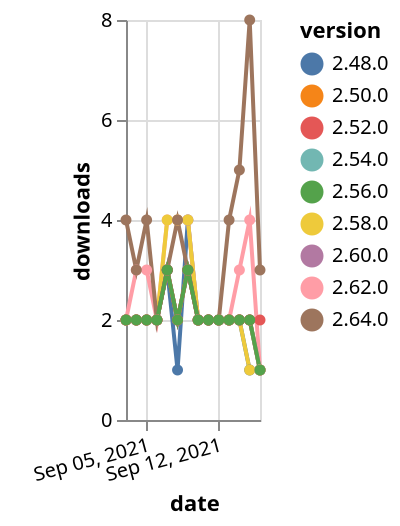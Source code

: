 {"$schema": "https://vega.github.io/schema/vega-lite/v5.json", "description": "A simple bar chart with embedded data.", "data": {"values": [{"date": "2021-09-03", "total": 2263, "delta": 2, "version": "2.54.0"}, {"date": "2021-09-04", "total": 2265, "delta": 2, "version": "2.54.0"}, {"date": "2021-09-05", "total": 2267, "delta": 2, "version": "2.54.0"}, {"date": "2021-09-06", "total": 2269, "delta": 2, "version": "2.54.0"}, {"date": "2021-09-07", "total": 2272, "delta": 3, "version": "2.54.0"}, {"date": "2021-09-08", "total": 2274, "delta": 2, "version": "2.54.0"}, {"date": "2021-09-09", "total": 2277, "delta": 3, "version": "2.54.0"}, {"date": "2021-09-10", "total": 2279, "delta": 2, "version": "2.54.0"}, {"date": "2021-09-11", "total": 2281, "delta": 2, "version": "2.54.0"}, {"date": "2021-09-12", "total": 2283, "delta": 2, "version": "2.54.0"}, {"date": "2021-09-13", "total": 2285, "delta": 2, "version": "2.54.0"}, {"date": "2021-09-14", "total": 2287, "delta": 2, "version": "2.54.0"}, {"date": "2021-09-15", "total": 2289, "delta": 2, "version": "2.54.0"}, {"date": "2021-09-16", "total": 2290, "delta": 1, "version": "2.54.0"}, {"date": "2021-09-03", "total": 2672, "delta": 2, "version": "2.48.0"}, {"date": "2021-09-04", "total": 2674, "delta": 2, "version": "2.48.0"}, {"date": "2021-09-05", "total": 2676, "delta": 2, "version": "2.48.0"}, {"date": "2021-09-06", "total": 2678, "delta": 2, "version": "2.48.0"}, {"date": "2021-09-07", "total": 2681, "delta": 3, "version": "2.48.0"}, {"date": "2021-09-08", "total": 2682, "delta": 1, "version": "2.48.0"}, {"date": "2021-09-09", "total": 2686, "delta": 4, "version": "2.48.0"}, {"date": "2021-09-10", "total": 2688, "delta": 2, "version": "2.48.0"}, {"date": "2021-09-11", "total": 2690, "delta": 2, "version": "2.48.0"}, {"date": "2021-09-12", "total": 2692, "delta": 2, "version": "2.48.0"}, {"date": "2021-09-13", "total": 2694, "delta": 2, "version": "2.48.0"}, {"date": "2021-09-14", "total": 2696, "delta": 2, "version": "2.48.0"}, {"date": "2021-09-15", "total": 2697, "delta": 1, "version": "2.48.0"}, {"date": "2021-09-16", "total": 2698, "delta": 1, "version": "2.48.0"}, {"date": "2021-09-03", "total": 2798, "delta": 2, "version": "2.50.0"}, {"date": "2021-09-04", "total": 2800, "delta": 2, "version": "2.50.0"}, {"date": "2021-09-05", "total": 2802, "delta": 2, "version": "2.50.0"}, {"date": "2021-09-06", "total": 2804, "delta": 2, "version": "2.50.0"}, {"date": "2021-09-07", "total": 2807, "delta": 3, "version": "2.50.0"}, {"date": "2021-09-08", "total": 2809, "delta": 2, "version": "2.50.0"}, {"date": "2021-09-09", "total": 2812, "delta": 3, "version": "2.50.0"}, {"date": "2021-09-10", "total": 2814, "delta": 2, "version": "2.50.0"}, {"date": "2021-09-11", "total": 2816, "delta": 2, "version": "2.50.0"}, {"date": "2021-09-12", "total": 2818, "delta": 2, "version": "2.50.0"}, {"date": "2021-09-13", "total": 2820, "delta": 2, "version": "2.50.0"}, {"date": "2021-09-14", "total": 2822, "delta": 2, "version": "2.50.0"}, {"date": "2021-09-15", "total": 2824, "delta": 2, "version": "2.50.0"}, {"date": "2021-09-16", "total": 2825, "delta": 1, "version": "2.50.0"}, {"date": "2021-09-03", "total": 785, "delta": 2, "version": "2.62.0"}, {"date": "2021-09-04", "total": 788, "delta": 3, "version": "2.62.0"}, {"date": "2021-09-05", "total": 791, "delta": 3, "version": "2.62.0"}, {"date": "2021-09-06", "total": 793, "delta": 2, "version": "2.62.0"}, {"date": "2021-09-07", "total": 797, "delta": 4, "version": "2.62.0"}, {"date": "2021-09-08", "total": 801, "delta": 4, "version": "2.62.0"}, {"date": "2021-09-09", "total": 805, "delta": 4, "version": "2.62.0"}, {"date": "2021-09-10", "total": 807, "delta": 2, "version": "2.62.0"}, {"date": "2021-09-11", "total": 809, "delta": 2, "version": "2.62.0"}, {"date": "2021-09-12", "total": 811, "delta": 2, "version": "2.62.0"}, {"date": "2021-09-13", "total": 813, "delta": 2, "version": "2.62.0"}, {"date": "2021-09-14", "total": 816, "delta": 3, "version": "2.62.0"}, {"date": "2021-09-15", "total": 820, "delta": 4, "version": "2.62.0"}, {"date": "2021-09-16", "total": 821, "delta": 1, "version": "2.62.0"}, {"date": "2021-09-03", "total": 1622, "delta": 2, "version": "2.58.0"}, {"date": "2021-09-04", "total": 1624, "delta": 2, "version": "2.58.0"}, {"date": "2021-09-05", "total": 1626, "delta": 2, "version": "2.58.0"}, {"date": "2021-09-06", "total": 1628, "delta": 2, "version": "2.58.0"}, {"date": "2021-09-07", "total": 1632, "delta": 4, "version": "2.58.0"}, {"date": "2021-09-08", "total": 1636, "delta": 4, "version": "2.58.0"}, {"date": "2021-09-09", "total": 1640, "delta": 4, "version": "2.58.0"}, {"date": "2021-09-10", "total": 1642, "delta": 2, "version": "2.58.0"}, {"date": "2021-09-11", "total": 1644, "delta": 2, "version": "2.58.0"}, {"date": "2021-09-12", "total": 1646, "delta": 2, "version": "2.58.0"}, {"date": "2021-09-13", "total": 1648, "delta": 2, "version": "2.58.0"}, {"date": "2021-09-14", "total": 1650, "delta": 2, "version": "2.58.0"}, {"date": "2021-09-15", "total": 1651, "delta": 1, "version": "2.58.0"}, {"date": "2021-09-16", "total": 1652, "delta": 1, "version": "2.58.0"}, {"date": "2021-09-03", "total": 1060, "delta": 2, "version": "2.60.0"}, {"date": "2021-09-04", "total": 1062, "delta": 2, "version": "2.60.0"}, {"date": "2021-09-05", "total": 1064, "delta": 2, "version": "2.60.0"}, {"date": "2021-09-06", "total": 1066, "delta": 2, "version": "2.60.0"}, {"date": "2021-09-07", "total": 1069, "delta": 3, "version": "2.60.0"}, {"date": "2021-09-08", "total": 1071, "delta": 2, "version": "2.60.0"}, {"date": "2021-09-09", "total": 1074, "delta": 3, "version": "2.60.0"}, {"date": "2021-09-10", "total": 1076, "delta": 2, "version": "2.60.0"}, {"date": "2021-09-11", "total": 1078, "delta": 2, "version": "2.60.0"}, {"date": "2021-09-12", "total": 1080, "delta": 2, "version": "2.60.0"}, {"date": "2021-09-13", "total": 1082, "delta": 2, "version": "2.60.0"}, {"date": "2021-09-14", "total": 1084, "delta": 2, "version": "2.60.0"}, {"date": "2021-09-15", "total": 1086, "delta": 2, "version": "2.60.0"}, {"date": "2021-09-16", "total": 1087, "delta": 1, "version": "2.60.0"}, {"date": "2021-09-03", "total": 2360, "delta": 2, "version": "2.52.0"}, {"date": "2021-09-04", "total": 2362, "delta": 2, "version": "2.52.0"}, {"date": "2021-09-05", "total": 2364, "delta": 2, "version": "2.52.0"}, {"date": "2021-09-06", "total": 2366, "delta": 2, "version": "2.52.0"}, {"date": "2021-09-07", "total": 2369, "delta": 3, "version": "2.52.0"}, {"date": "2021-09-08", "total": 2371, "delta": 2, "version": "2.52.0"}, {"date": "2021-09-09", "total": 2374, "delta": 3, "version": "2.52.0"}, {"date": "2021-09-10", "total": 2376, "delta": 2, "version": "2.52.0"}, {"date": "2021-09-11", "total": 2378, "delta": 2, "version": "2.52.0"}, {"date": "2021-09-12", "total": 2380, "delta": 2, "version": "2.52.0"}, {"date": "2021-09-13", "total": 2382, "delta": 2, "version": "2.52.0"}, {"date": "2021-09-14", "total": 2384, "delta": 2, "version": "2.52.0"}, {"date": "2021-09-15", "total": 2386, "delta": 2, "version": "2.52.0"}, {"date": "2021-09-16", "total": 2388, "delta": 2, "version": "2.52.0"}, {"date": "2021-09-03", "total": 249, "delta": 4, "version": "2.64.0"}, {"date": "2021-09-04", "total": 252, "delta": 3, "version": "2.64.0"}, {"date": "2021-09-05", "total": 256, "delta": 4, "version": "2.64.0"}, {"date": "2021-09-06", "total": 258, "delta": 2, "version": "2.64.0"}, {"date": "2021-09-07", "total": 261, "delta": 3, "version": "2.64.0"}, {"date": "2021-09-08", "total": 265, "delta": 4, "version": "2.64.0"}, {"date": "2021-09-09", "total": 268, "delta": 3, "version": "2.64.0"}, {"date": "2021-09-10", "total": 270, "delta": 2, "version": "2.64.0"}, {"date": "2021-09-11", "total": 272, "delta": 2, "version": "2.64.0"}, {"date": "2021-09-12", "total": 274, "delta": 2, "version": "2.64.0"}, {"date": "2021-09-13", "total": 278, "delta": 4, "version": "2.64.0"}, {"date": "2021-09-14", "total": 283, "delta": 5, "version": "2.64.0"}, {"date": "2021-09-15", "total": 291, "delta": 8, "version": "2.64.0"}, {"date": "2021-09-16", "total": 294, "delta": 3, "version": "2.64.0"}, {"date": "2021-09-03", "total": 1695, "delta": 2, "version": "2.56.0"}, {"date": "2021-09-04", "total": 1697, "delta": 2, "version": "2.56.0"}, {"date": "2021-09-05", "total": 1699, "delta": 2, "version": "2.56.0"}, {"date": "2021-09-06", "total": 1701, "delta": 2, "version": "2.56.0"}, {"date": "2021-09-07", "total": 1704, "delta": 3, "version": "2.56.0"}, {"date": "2021-09-08", "total": 1706, "delta": 2, "version": "2.56.0"}, {"date": "2021-09-09", "total": 1709, "delta": 3, "version": "2.56.0"}, {"date": "2021-09-10", "total": 1711, "delta": 2, "version": "2.56.0"}, {"date": "2021-09-11", "total": 1713, "delta": 2, "version": "2.56.0"}, {"date": "2021-09-12", "total": 1715, "delta": 2, "version": "2.56.0"}, {"date": "2021-09-13", "total": 1717, "delta": 2, "version": "2.56.0"}, {"date": "2021-09-14", "total": 1719, "delta": 2, "version": "2.56.0"}, {"date": "2021-09-15", "total": 1721, "delta": 2, "version": "2.56.0"}, {"date": "2021-09-16", "total": 1722, "delta": 1, "version": "2.56.0"}]}, "width": "container", "mark": {"type": "line", "point": {"filled": true}}, "encoding": {"x": {"field": "date", "type": "temporal", "timeUnit": "yearmonthdate", "title": "date", "axis": {"labelAngle": -15}}, "y": {"field": "delta", "type": "quantitative", "title": "downloads"}, "color": {"field": "version", "type": "nominal"}, "tooltip": {"field": "delta"}}}